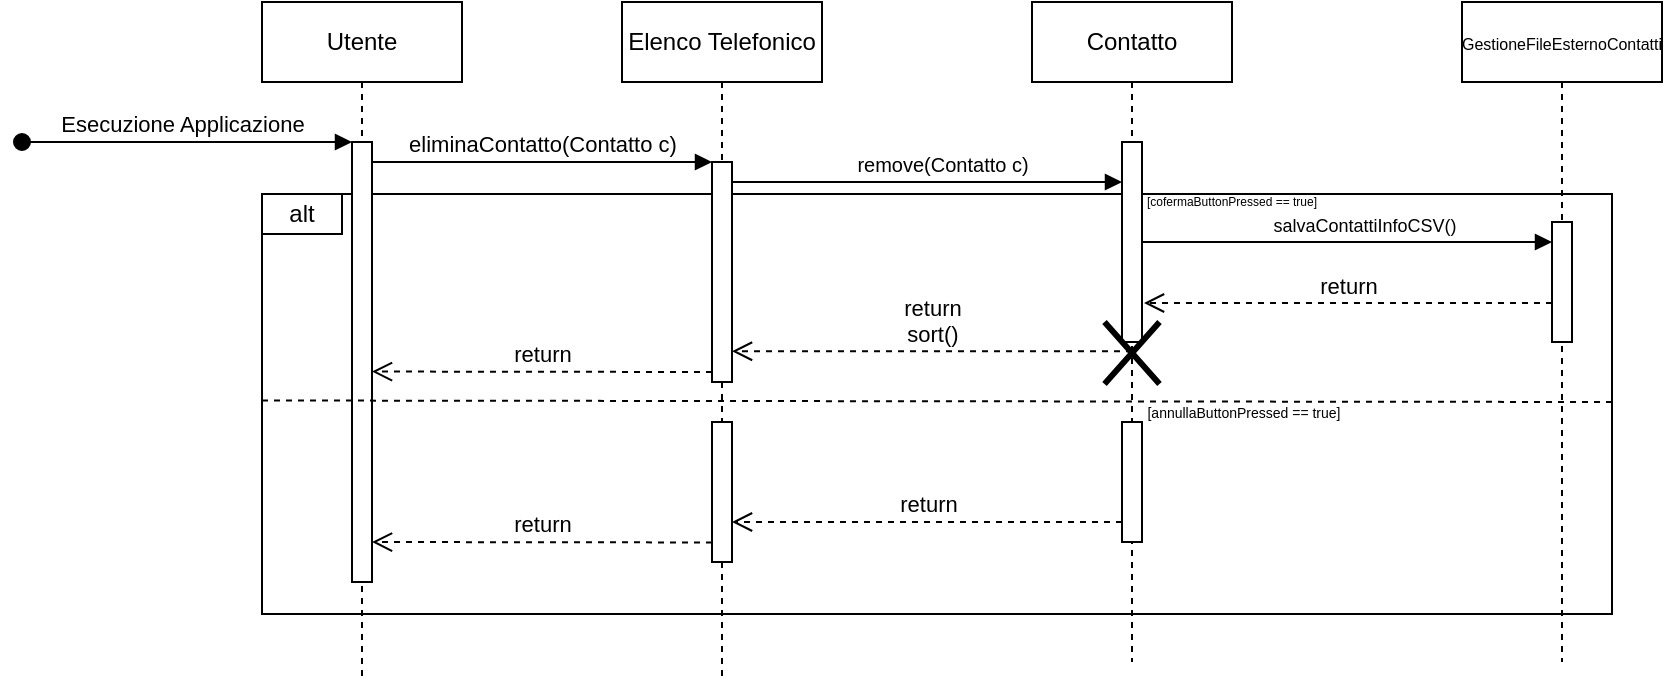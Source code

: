 <mxfile version="25.0.3">
  <diagram name="Page-1" id="2YBvvXClWsGukQMizWep">
    <mxGraphModel dx="429" dy="227" grid="1" gridSize="10" guides="1" tooltips="1" connect="1" arrows="1" fold="1" page="1" pageScale="1" pageWidth="850" pageHeight="1100" math="0" shadow="0">
      <root>
        <mxCell id="0" />
        <mxCell id="1" parent="0" />
        <mxCell id="d7hmKrcBPxE3zNoRSPeH-1" value="" style="rounded=0;whiteSpace=wrap;html=1;fillStyle=cross-hatch;gradientColor=none;gradientDirection=radial;fillColor=none;" parent="1" vertex="1">
          <mxGeometry x="275" y="156" width="675" height="210" as="geometry" />
        </mxCell>
        <mxCell id="d7hmKrcBPxE3zNoRSPeH-2" value="Utente" style="shape=umlLifeline;perimeter=lifelinePerimeter;whiteSpace=wrap;html=1;container=0;dropTarget=0;collapsible=0;recursiveResize=0;outlineConnect=0;portConstraint=eastwest;newEdgeStyle={&quot;edgeStyle&quot;:&quot;elbowEdgeStyle&quot;,&quot;elbow&quot;:&quot;vertical&quot;,&quot;curved&quot;:0,&quot;rounded&quot;:0};" parent="1" vertex="1">
          <mxGeometry x="275" y="60" width="100" height="340" as="geometry" />
        </mxCell>
        <mxCell id="d7hmKrcBPxE3zNoRSPeH-3" value="" style="html=1;points=[];perimeter=orthogonalPerimeter;outlineConnect=0;targetShapes=umlLifeline;portConstraint=eastwest;newEdgeStyle={&quot;edgeStyle&quot;:&quot;elbowEdgeStyle&quot;,&quot;elbow&quot;:&quot;vertical&quot;,&quot;curved&quot;:0,&quot;rounded&quot;:0};" parent="d7hmKrcBPxE3zNoRSPeH-2" vertex="1">
          <mxGeometry x="45" y="70" width="10" height="220" as="geometry" />
        </mxCell>
        <mxCell id="d7hmKrcBPxE3zNoRSPeH-4" value="Esecuzione Applicazione" style="html=1;verticalAlign=bottom;startArrow=oval;endArrow=block;startSize=8;edgeStyle=elbowEdgeStyle;elbow=vertical;curved=0;rounded=0;" parent="d7hmKrcBPxE3zNoRSPeH-2" target="d7hmKrcBPxE3zNoRSPeH-3" edge="1">
          <mxGeometry x="-0.03" relative="1" as="geometry">
            <mxPoint x="-120" y="70" as="sourcePoint" />
            <Array as="points">
              <mxPoint x="-120" y="70" />
            </Array>
            <mxPoint as="offset" />
          </mxGeometry>
        </mxCell>
        <mxCell id="d7hmKrcBPxE3zNoRSPeH-5" value="Elenco Telefonico" style="shape=umlLifeline;perimeter=lifelinePerimeter;whiteSpace=wrap;html=1;container=0;dropTarget=0;collapsible=0;recursiveResize=0;outlineConnect=0;portConstraint=eastwest;newEdgeStyle={&quot;edgeStyle&quot;:&quot;elbowEdgeStyle&quot;,&quot;elbow&quot;:&quot;vertical&quot;,&quot;curved&quot;:0,&quot;rounded&quot;:0};" parent="1" vertex="1">
          <mxGeometry x="455" y="60" width="100" height="340" as="geometry" />
        </mxCell>
        <mxCell id="d7hmKrcBPxE3zNoRSPeH-6" value="" style="html=1;points=[];perimeter=orthogonalPerimeter;outlineConnect=0;targetShapes=umlLifeline;portConstraint=eastwest;newEdgeStyle={&quot;edgeStyle&quot;:&quot;elbowEdgeStyle&quot;,&quot;elbow&quot;:&quot;vertical&quot;,&quot;curved&quot;:0,&quot;rounded&quot;:0};" parent="d7hmKrcBPxE3zNoRSPeH-5" vertex="1">
          <mxGeometry x="45" y="80" width="10" height="110" as="geometry" />
        </mxCell>
        <mxCell id="d7hmKrcBPxE3zNoRSPeH-7" value="eliminaContatto(Contatto c)" style="html=1;verticalAlign=bottom;endArrow=block;edgeStyle=elbowEdgeStyle;elbow=horizontal;curved=0;rounded=0;" parent="1" source="d7hmKrcBPxE3zNoRSPeH-3" target="d7hmKrcBPxE3zNoRSPeH-6" edge="1">
          <mxGeometry relative="1" as="geometry">
            <mxPoint x="430" y="150" as="sourcePoint" />
            <Array as="points">
              <mxPoint x="415" y="140" />
            </Array>
          </mxGeometry>
        </mxCell>
        <mxCell id="d7hmKrcBPxE3zNoRSPeH-8" value="Contatto" style="shape=umlLifeline;perimeter=lifelinePerimeter;whiteSpace=wrap;html=1;container=0;dropTarget=0;collapsible=0;recursiveResize=0;outlineConnect=0;portConstraint=eastwest;newEdgeStyle={&quot;edgeStyle&quot;:&quot;elbowEdgeStyle&quot;,&quot;elbow&quot;:&quot;vertical&quot;,&quot;curved&quot;:0,&quot;rounded&quot;:0};" parent="1" vertex="1">
          <mxGeometry x="660" y="60" width="100" height="330" as="geometry" />
        </mxCell>
        <mxCell id="d7hmKrcBPxE3zNoRSPeH-9" value="" style="html=1;points=[];perimeter=orthogonalPerimeter;outlineConnect=0;targetShapes=umlLifeline;portConstraint=eastwest;newEdgeStyle={&quot;edgeStyle&quot;:&quot;elbowEdgeStyle&quot;,&quot;elbow&quot;:&quot;vertical&quot;,&quot;curved&quot;:0,&quot;rounded&quot;:0};" parent="d7hmKrcBPxE3zNoRSPeH-8" vertex="1">
          <mxGeometry x="45" y="70" width="10" height="100" as="geometry" />
        </mxCell>
        <mxCell id="d7hmKrcBPxE3zNoRSPeH-37" value="" style="shape=umlDestroy;whiteSpace=wrap;html=1;strokeWidth=3;targetShapes=umlLifeline;" parent="d7hmKrcBPxE3zNoRSPeH-8" vertex="1">
          <mxGeometry x="36.25" y="160" width="27.5" height="31" as="geometry" />
        </mxCell>
        <mxCell id="d7hmKrcBPxE3zNoRSPeH-39" value="" style="html=1;points=[];perimeter=orthogonalPerimeter;outlineConnect=0;targetShapes=umlLifeline;portConstraint=eastwest;newEdgeStyle={&quot;edgeStyle&quot;:&quot;elbowEdgeStyle&quot;,&quot;elbow&quot;:&quot;vertical&quot;,&quot;curved&quot;:0,&quot;rounded&quot;:0};" parent="d7hmKrcBPxE3zNoRSPeH-8" vertex="1">
          <mxGeometry x="45" y="210" width="10" height="60" as="geometry" />
        </mxCell>
        <mxCell id="d7hmKrcBPxE3zNoRSPeH-16" value="&lt;font size=&quot;1&quot;&gt;remove(Contatto c)&lt;/font&gt;" style="html=1;verticalAlign=bottom;endArrow=block;edgeStyle=elbowEdgeStyle;elbow=horizontal;curved=0;rounded=0;" parent="1" source="d7hmKrcBPxE3zNoRSPeH-6" target="d7hmKrcBPxE3zNoRSPeH-9" edge="1">
          <mxGeometry x="0.077" relative="1" as="geometry">
            <mxPoint x="515" y="150" as="sourcePoint" />
            <Array as="points">
              <mxPoint x="600" y="150" />
            </Array>
            <mxPoint x="685" y="150" as="targetPoint" />
            <mxPoint as="offset" />
          </mxGeometry>
        </mxCell>
        <mxCell id="d7hmKrcBPxE3zNoRSPeH-17" value="alt" style="rounded=0;whiteSpace=wrap;html=1;fillColor=none;" parent="1" vertex="1">
          <mxGeometry x="275" y="156" width="40" height="20" as="geometry" />
        </mxCell>
        <mxCell id="d7hmKrcBPxE3zNoRSPeH-18" value="&lt;span style=&quot;font-size: 6px;&quot;&gt;[cofermaButtonPressed == true]&lt;/span&gt;" style="text;html=1;align=center;verticalAlign=middle;whiteSpace=wrap;rounded=0;" parent="1" vertex="1">
          <mxGeometry x="695" y="153" width="130" height="10" as="geometry" />
        </mxCell>
        <mxCell id="d7hmKrcBPxE3zNoRSPeH-19" value="" style="endArrow=none;dashed=1;html=1;rounded=0;exitX=0;exitY=0.525;exitDx=0;exitDy=0;exitPerimeter=0;" parent="1" edge="1">
          <mxGeometry width="50" height="50" relative="1" as="geometry">
            <mxPoint x="275" y="259.25" as="sourcePoint" />
            <mxPoint x="950" y="260" as="targetPoint" />
            <Array as="points" />
          </mxGeometry>
        </mxCell>
        <mxCell id="d7hmKrcBPxE3zNoRSPeH-20" value="&lt;font style=&quot;font-size: 7px;&quot;&gt;[annullaButtonPressed == true]&lt;/font&gt;" style="text;html=1;align=center;verticalAlign=middle;whiteSpace=wrap;rounded=0;rotation=0;" parent="1" vertex="1">
          <mxGeometry x="716" y="264" width="100" as="geometry" />
        </mxCell>
        <mxCell id="d7hmKrcBPxE3zNoRSPeH-21" value="return" style="html=1;verticalAlign=bottom;endArrow=open;dashed=1;endSize=8;edgeStyle=elbowEdgeStyle;elbow=vertical;curved=0;rounded=0;" parent="1" edge="1">
          <mxGeometry relative="1" as="geometry">
            <mxPoint x="330" y="244.77" as="targetPoint" />
            <Array as="points">
              <mxPoint x="470" y="244.77" />
              <mxPoint x="435" y="244.77" />
            </Array>
            <mxPoint x="500" y="245" as="sourcePoint" />
          </mxGeometry>
        </mxCell>
        <mxCell id="d7hmKrcBPxE3zNoRSPeH-24" value="&lt;font style=&quot;font-size: 8px;&quot;&gt;GestioneFileEsternoContatti&lt;/font&gt;" style="shape=umlLifeline;perimeter=lifelinePerimeter;whiteSpace=wrap;html=1;container=0;dropTarget=0;collapsible=0;recursiveResize=0;outlineConnect=0;portConstraint=eastwest;newEdgeStyle={&quot;edgeStyle&quot;:&quot;elbowEdgeStyle&quot;,&quot;elbow&quot;:&quot;vertical&quot;,&quot;curved&quot;:0,&quot;rounded&quot;:0};" parent="1" vertex="1">
          <mxGeometry x="875" y="60" width="100" height="330" as="geometry" />
        </mxCell>
        <mxCell id="d7hmKrcBPxE3zNoRSPeH-25" value="" style="html=1;points=[];perimeter=orthogonalPerimeter;outlineConnect=0;targetShapes=umlLifeline;portConstraint=eastwest;newEdgeStyle={&quot;edgeStyle&quot;:&quot;elbowEdgeStyle&quot;,&quot;elbow&quot;:&quot;vertical&quot;,&quot;curved&quot;:0,&quot;rounded&quot;:0};" parent="d7hmKrcBPxE3zNoRSPeH-24" vertex="1">
          <mxGeometry x="45" y="110" width="10" height="60" as="geometry" />
        </mxCell>
        <mxCell id="d7hmKrcBPxE3zNoRSPeH-27" value="&lt;font style=&quot;font-size: 9px;&quot;&gt;salvaContattiInfoCSV()&lt;/font&gt;" style="html=1;verticalAlign=bottom;endArrow=block;edgeStyle=elbowEdgeStyle;elbow=horizontal;curved=0;rounded=0;" parent="1" edge="1">
          <mxGeometry x="0.077" relative="1" as="geometry">
            <mxPoint x="715" y="180" as="sourcePoint" />
            <Array as="points">
              <mxPoint x="805" y="180" />
            </Array>
            <mxPoint x="920" y="180" as="targetPoint" />
            <mxPoint as="offset" />
          </mxGeometry>
        </mxCell>
        <mxCell id="d7hmKrcBPxE3zNoRSPeH-38" value="return&lt;div&gt;sort()&lt;/div&gt;" style="html=1;verticalAlign=bottom;endArrow=open;dashed=1;endSize=8;edgeStyle=elbowEdgeStyle;elbow=vertical;curved=0;rounded=0;" parent="1" target="d7hmKrcBPxE3zNoRSPeH-6" edge="1">
          <mxGeometry relative="1" as="geometry">
            <mxPoint x="535" y="234.62" as="targetPoint" />
            <Array as="points">
              <mxPoint x="635" y="234.62" />
            </Array>
            <mxPoint x="710" y="234.62" as="sourcePoint" />
          </mxGeometry>
        </mxCell>
        <mxCell id="d7hmKrcBPxE3zNoRSPeH-40" value="" style="html=1;points=[];perimeter=orthogonalPerimeter;outlineConnect=0;targetShapes=umlLifeline;portConstraint=eastwest;newEdgeStyle={&quot;edgeStyle&quot;:&quot;elbowEdgeStyle&quot;,&quot;elbow&quot;:&quot;vertical&quot;,&quot;curved&quot;:0,&quot;rounded&quot;:0};" parent="1" vertex="1">
          <mxGeometry x="500" y="270" width="10" height="70" as="geometry" />
        </mxCell>
        <mxCell id="d7hmKrcBPxE3zNoRSPeH-41" value="return" style="html=1;verticalAlign=bottom;endArrow=open;dashed=1;endSize=8;edgeStyle=elbowEdgeStyle;elbow=vertical;curved=0;rounded=0;" parent="1" source="d7hmKrcBPxE3zNoRSPeH-39" target="d7hmKrcBPxE3zNoRSPeH-40" edge="1">
          <mxGeometry relative="1" as="geometry">
            <mxPoint x="505" y="320" as="targetPoint" />
            <Array as="points">
              <mxPoint x="625" y="320" />
            </Array>
            <mxPoint x="700" y="320" as="sourcePoint" />
          </mxGeometry>
        </mxCell>
        <mxCell id="d7hmKrcBPxE3zNoRSPeH-42" value="return" style="html=1;verticalAlign=bottom;endArrow=open;dashed=1;endSize=8;edgeStyle=elbowEdgeStyle;elbow=vertical;curved=0;rounded=0;" parent="1" edge="1">
          <mxGeometry relative="1" as="geometry">
            <mxPoint x="330" y="330" as="targetPoint" />
            <Array as="points">
              <mxPoint x="470" y="330" />
              <mxPoint x="435" y="330" />
            </Array>
            <mxPoint x="500" y="330.23" as="sourcePoint" />
          </mxGeometry>
        </mxCell>
        <mxCell id="Qo-ZuOtSjEAEAmFSUaXf-1" value="return" style="html=1;verticalAlign=bottom;endArrow=open;dashed=1;endSize=8;edgeStyle=elbowEdgeStyle;elbow=vertical;curved=0;rounded=0;" parent="1" source="d7hmKrcBPxE3zNoRSPeH-25" edge="1">
          <mxGeometry relative="1" as="geometry">
            <mxPoint x="716" y="210.38" as="targetPoint" />
            <Array as="points" />
            <mxPoint x="916" y="210" as="sourcePoint" />
          </mxGeometry>
        </mxCell>
      </root>
    </mxGraphModel>
  </diagram>
</mxfile>
